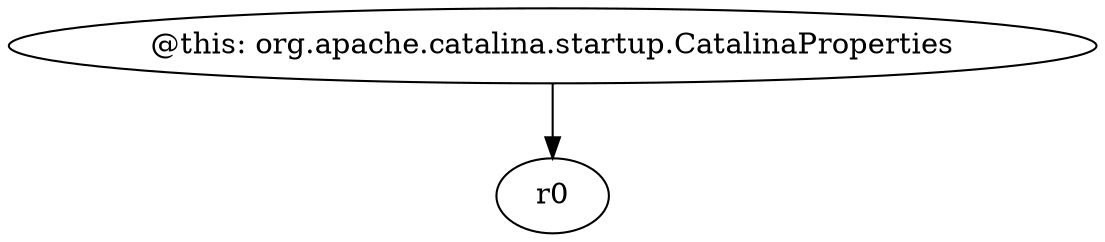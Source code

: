 digraph g {
0[label="@this: org.apache.catalina.startup.CatalinaProperties"]
1[label="r0"]
0->1[label=""]
}